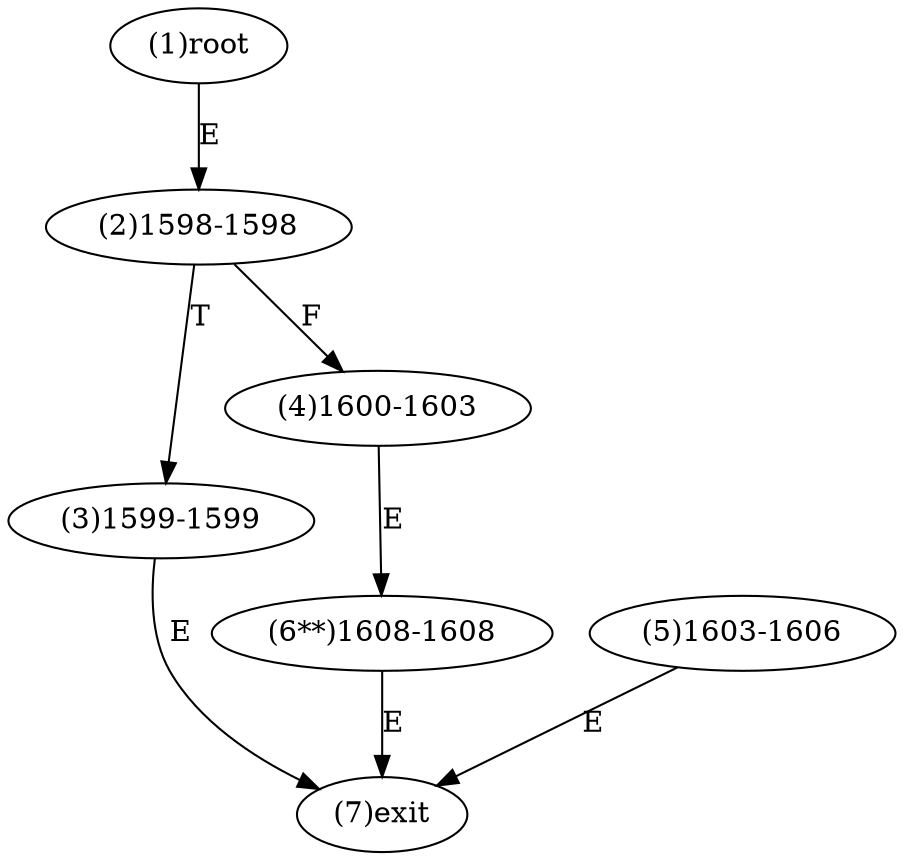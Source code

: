 digraph "" { 
1[ label="(1)root"];
2[ label="(2)1598-1598"];
3[ label="(3)1599-1599"];
4[ label="(4)1600-1603"];
5[ label="(5)1603-1606"];
6[ label="(6**)1608-1608"];
7[ label="(7)exit"];
1->2[ label="E"];
2->4[ label="F"];
2->3[ label="T"];
3->7[ label="E"];
4->6[ label="E"];
5->7[ label="E"];
6->7[ label="E"];
}